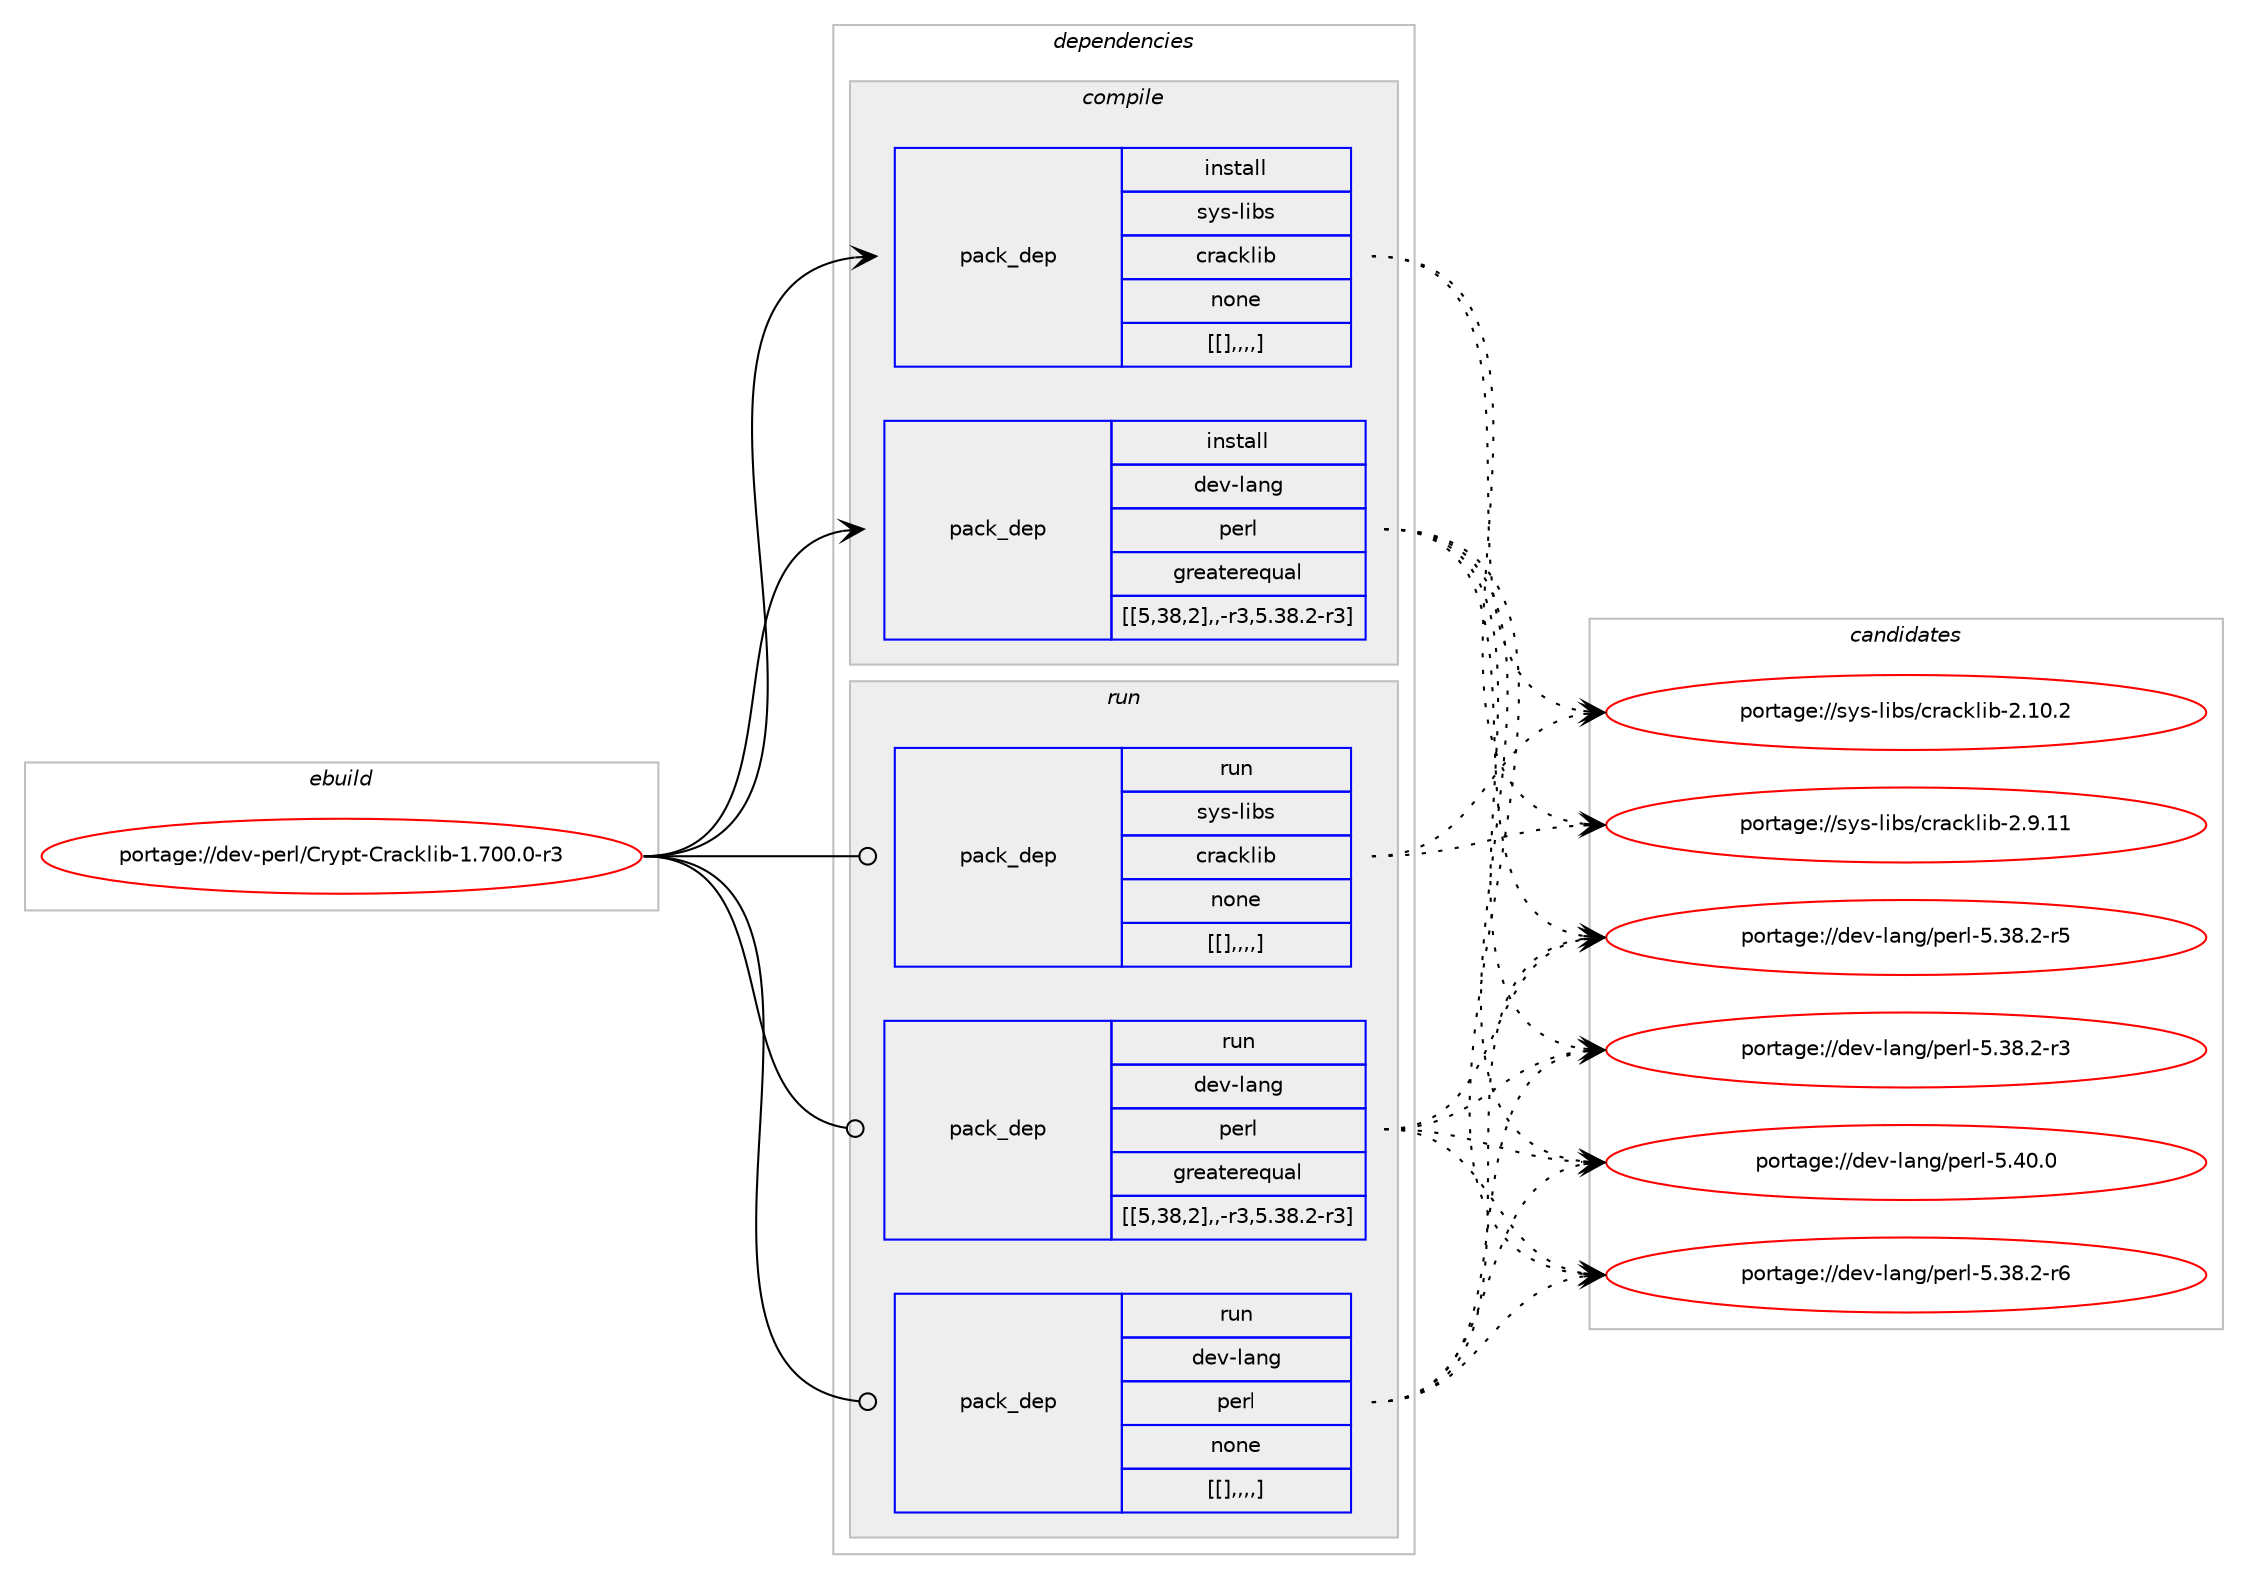 digraph prolog {

# *************
# Graph options
# *************

newrank=true;
concentrate=true;
compound=true;
graph [rankdir=LR,fontname=Helvetica,fontsize=10,ranksep=1.5];#, ranksep=2.5, nodesep=0.2];
edge  [arrowhead=vee];
node  [fontname=Helvetica,fontsize=10];

# **********
# The ebuild
# **********

subgraph cluster_leftcol {
color=gray;
label=<<i>ebuild</i>>;
id [label="portage://dev-perl/Crypt-Cracklib-1.700.0-r3", color=red, width=4, href="../dev-perl/Crypt-Cracklib-1.700.0-r3.svg"];
}

# ****************
# The dependencies
# ****************

subgraph cluster_midcol {
color=gray;
label=<<i>dependencies</i>>;
subgraph cluster_compile {
fillcolor="#eeeeee";
style=filled;
label=<<i>compile</i>>;
subgraph pack96934 {
dependency128458 [label=<<TABLE BORDER="0" CELLBORDER="1" CELLSPACING="0" CELLPADDING="4" WIDTH="220"><TR><TD ROWSPAN="6" CELLPADDING="30">pack_dep</TD></TR><TR><TD WIDTH="110">install</TD></TR><TR><TD>dev-lang</TD></TR><TR><TD>perl</TD></TR><TR><TD>greaterequal</TD></TR><TR><TD>[[5,38,2],,-r3,5.38.2-r3]</TD></TR></TABLE>>, shape=none, color=blue];
}
id:e -> dependency128458:w [weight=20,style="solid",arrowhead="vee"];
subgraph pack96935 {
dependency128459 [label=<<TABLE BORDER="0" CELLBORDER="1" CELLSPACING="0" CELLPADDING="4" WIDTH="220"><TR><TD ROWSPAN="6" CELLPADDING="30">pack_dep</TD></TR><TR><TD WIDTH="110">install</TD></TR><TR><TD>sys-libs</TD></TR><TR><TD>cracklib</TD></TR><TR><TD>none</TD></TR><TR><TD>[[],,,,]</TD></TR></TABLE>>, shape=none, color=blue];
}
id:e -> dependency128459:w [weight=20,style="solid",arrowhead="vee"];
}
subgraph cluster_compileandrun {
fillcolor="#eeeeee";
style=filled;
label=<<i>compile and run</i>>;
}
subgraph cluster_run {
fillcolor="#eeeeee";
style=filled;
label=<<i>run</i>>;
subgraph pack96936 {
dependency128460 [label=<<TABLE BORDER="0" CELLBORDER="1" CELLSPACING="0" CELLPADDING="4" WIDTH="220"><TR><TD ROWSPAN="6" CELLPADDING="30">pack_dep</TD></TR><TR><TD WIDTH="110">run</TD></TR><TR><TD>dev-lang</TD></TR><TR><TD>perl</TD></TR><TR><TD>greaterequal</TD></TR><TR><TD>[[5,38,2],,-r3,5.38.2-r3]</TD></TR></TABLE>>, shape=none, color=blue];
}
id:e -> dependency128460:w [weight=20,style="solid",arrowhead="odot"];
subgraph pack96937 {
dependency128461 [label=<<TABLE BORDER="0" CELLBORDER="1" CELLSPACING="0" CELLPADDING="4" WIDTH="220"><TR><TD ROWSPAN="6" CELLPADDING="30">pack_dep</TD></TR><TR><TD WIDTH="110">run</TD></TR><TR><TD>dev-lang</TD></TR><TR><TD>perl</TD></TR><TR><TD>none</TD></TR><TR><TD>[[],,,,]</TD></TR></TABLE>>, shape=none, color=blue];
}
id:e -> dependency128461:w [weight=20,style="solid",arrowhead="odot"];
subgraph pack96938 {
dependency128462 [label=<<TABLE BORDER="0" CELLBORDER="1" CELLSPACING="0" CELLPADDING="4" WIDTH="220"><TR><TD ROWSPAN="6" CELLPADDING="30">pack_dep</TD></TR><TR><TD WIDTH="110">run</TD></TR><TR><TD>sys-libs</TD></TR><TR><TD>cracklib</TD></TR><TR><TD>none</TD></TR><TR><TD>[[],,,,]</TD></TR></TABLE>>, shape=none, color=blue];
}
id:e -> dependency128462:w [weight=20,style="solid",arrowhead="odot"];
}
}

# **************
# The candidates
# **************

subgraph cluster_choices {
rank=same;
color=gray;
label=<<i>candidates</i>>;

subgraph choice96934 {
color=black;
nodesep=1;
choice10010111845108971101034711210111410845534652484648 [label="portage://dev-lang/perl-5.40.0", color=red, width=4,href="../dev-lang/perl-5.40.0.svg"];
choice100101118451089711010347112101114108455346515646504511454 [label="portage://dev-lang/perl-5.38.2-r6", color=red, width=4,href="../dev-lang/perl-5.38.2-r6.svg"];
choice100101118451089711010347112101114108455346515646504511453 [label="portage://dev-lang/perl-5.38.2-r5", color=red, width=4,href="../dev-lang/perl-5.38.2-r5.svg"];
choice100101118451089711010347112101114108455346515646504511451 [label="portage://dev-lang/perl-5.38.2-r3", color=red, width=4,href="../dev-lang/perl-5.38.2-r3.svg"];
dependency128458:e -> choice10010111845108971101034711210111410845534652484648:w [style=dotted,weight="100"];
dependency128458:e -> choice100101118451089711010347112101114108455346515646504511454:w [style=dotted,weight="100"];
dependency128458:e -> choice100101118451089711010347112101114108455346515646504511453:w [style=dotted,weight="100"];
dependency128458:e -> choice100101118451089711010347112101114108455346515646504511451:w [style=dotted,weight="100"];
}
subgraph choice96935 {
color=black;
nodesep=1;
choice1151211154510810598115479911497991071081059845504649484650 [label="portage://sys-libs/cracklib-2.10.2", color=red, width=4,href="../sys-libs/cracklib-2.10.2.svg"];
choice1151211154510810598115479911497991071081059845504657464949 [label="portage://sys-libs/cracklib-2.9.11", color=red, width=4,href="../sys-libs/cracklib-2.9.11.svg"];
dependency128459:e -> choice1151211154510810598115479911497991071081059845504649484650:w [style=dotted,weight="100"];
dependency128459:e -> choice1151211154510810598115479911497991071081059845504657464949:w [style=dotted,weight="100"];
}
subgraph choice96936 {
color=black;
nodesep=1;
choice10010111845108971101034711210111410845534652484648 [label="portage://dev-lang/perl-5.40.0", color=red, width=4,href="../dev-lang/perl-5.40.0.svg"];
choice100101118451089711010347112101114108455346515646504511454 [label="portage://dev-lang/perl-5.38.2-r6", color=red, width=4,href="../dev-lang/perl-5.38.2-r6.svg"];
choice100101118451089711010347112101114108455346515646504511453 [label="portage://dev-lang/perl-5.38.2-r5", color=red, width=4,href="../dev-lang/perl-5.38.2-r5.svg"];
choice100101118451089711010347112101114108455346515646504511451 [label="portage://dev-lang/perl-5.38.2-r3", color=red, width=4,href="../dev-lang/perl-5.38.2-r3.svg"];
dependency128460:e -> choice10010111845108971101034711210111410845534652484648:w [style=dotted,weight="100"];
dependency128460:e -> choice100101118451089711010347112101114108455346515646504511454:w [style=dotted,weight="100"];
dependency128460:e -> choice100101118451089711010347112101114108455346515646504511453:w [style=dotted,weight="100"];
dependency128460:e -> choice100101118451089711010347112101114108455346515646504511451:w [style=dotted,weight="100"];
}
subgraph choice96937 {
color=black;
nodesep=1;
choice10010111845108971101034711210111410845534652484648 [label="portage://dev-lang/perl-5.40.0", color=red, width=4,href="../dev-lang/perl-5.40.0.svg"];
choice100101118451089711010347112101114108455346515646504511454 [label="portage://dev-lang/perl-5.38.2-r6", color=red, width=4,href="../dev-lang/perl-5.38.2-r6.svg"];
choice100101118451089711010347112101114108455346515646504511453 [label="portage://dev-lang/perl-5.38.2-r5", color=red, width=4,href="../dev-lang/perl-5.38.2-r5.svg"];
choice100101118451089711010347112101114108455346515646504511451 [label="portage://dev-lang/perl-5.38.2-r3", color=red, width=4,href="../dev-lang/perl-5.38.2-r3.svg"];
dependency128461:e -> choice10010111845108971101034711210111410845534652484648:w [style=dotted,weight="100"];
dependency128461:e -> choice100101118451089711010347112101114108455346515646504511454:w [style=dotted,weight="100"];
dependency128461:e -> choice100101118451089711010347112101114108455346515646504511453:w [style=dotted,weight="100"];
dependency128461:e -> choice100101118451089711010347112101114108455346515646504511451:w [style=dotted,weight="100"];
}
subgraph choice96938 {
color=black;
nodesep=1;
choice1151211154510810598115479911497991071081059845504649484650 [label="portage://sys-libs/cracklib-2.10.2", color=red, width=4,href="../sys-libs/cracklib-2.10.2.svg"];
choice1151211154510810598115479911497991071081059845504657464949 [label="portage://sys-libs/cracklib-2.9.11", color=red, width=4,href="../sys-libs/cracklib-2.9.11.svg"];
dependency128462:e -> choice1151211154510810598115479911497991071081059845504649484650:w [style=dotted,weight="100"];
dependency128462:e -> choice1151211154510810598115479911497991071081059845504657464949:w [style=dotted,weight="100"];
}
}

}
